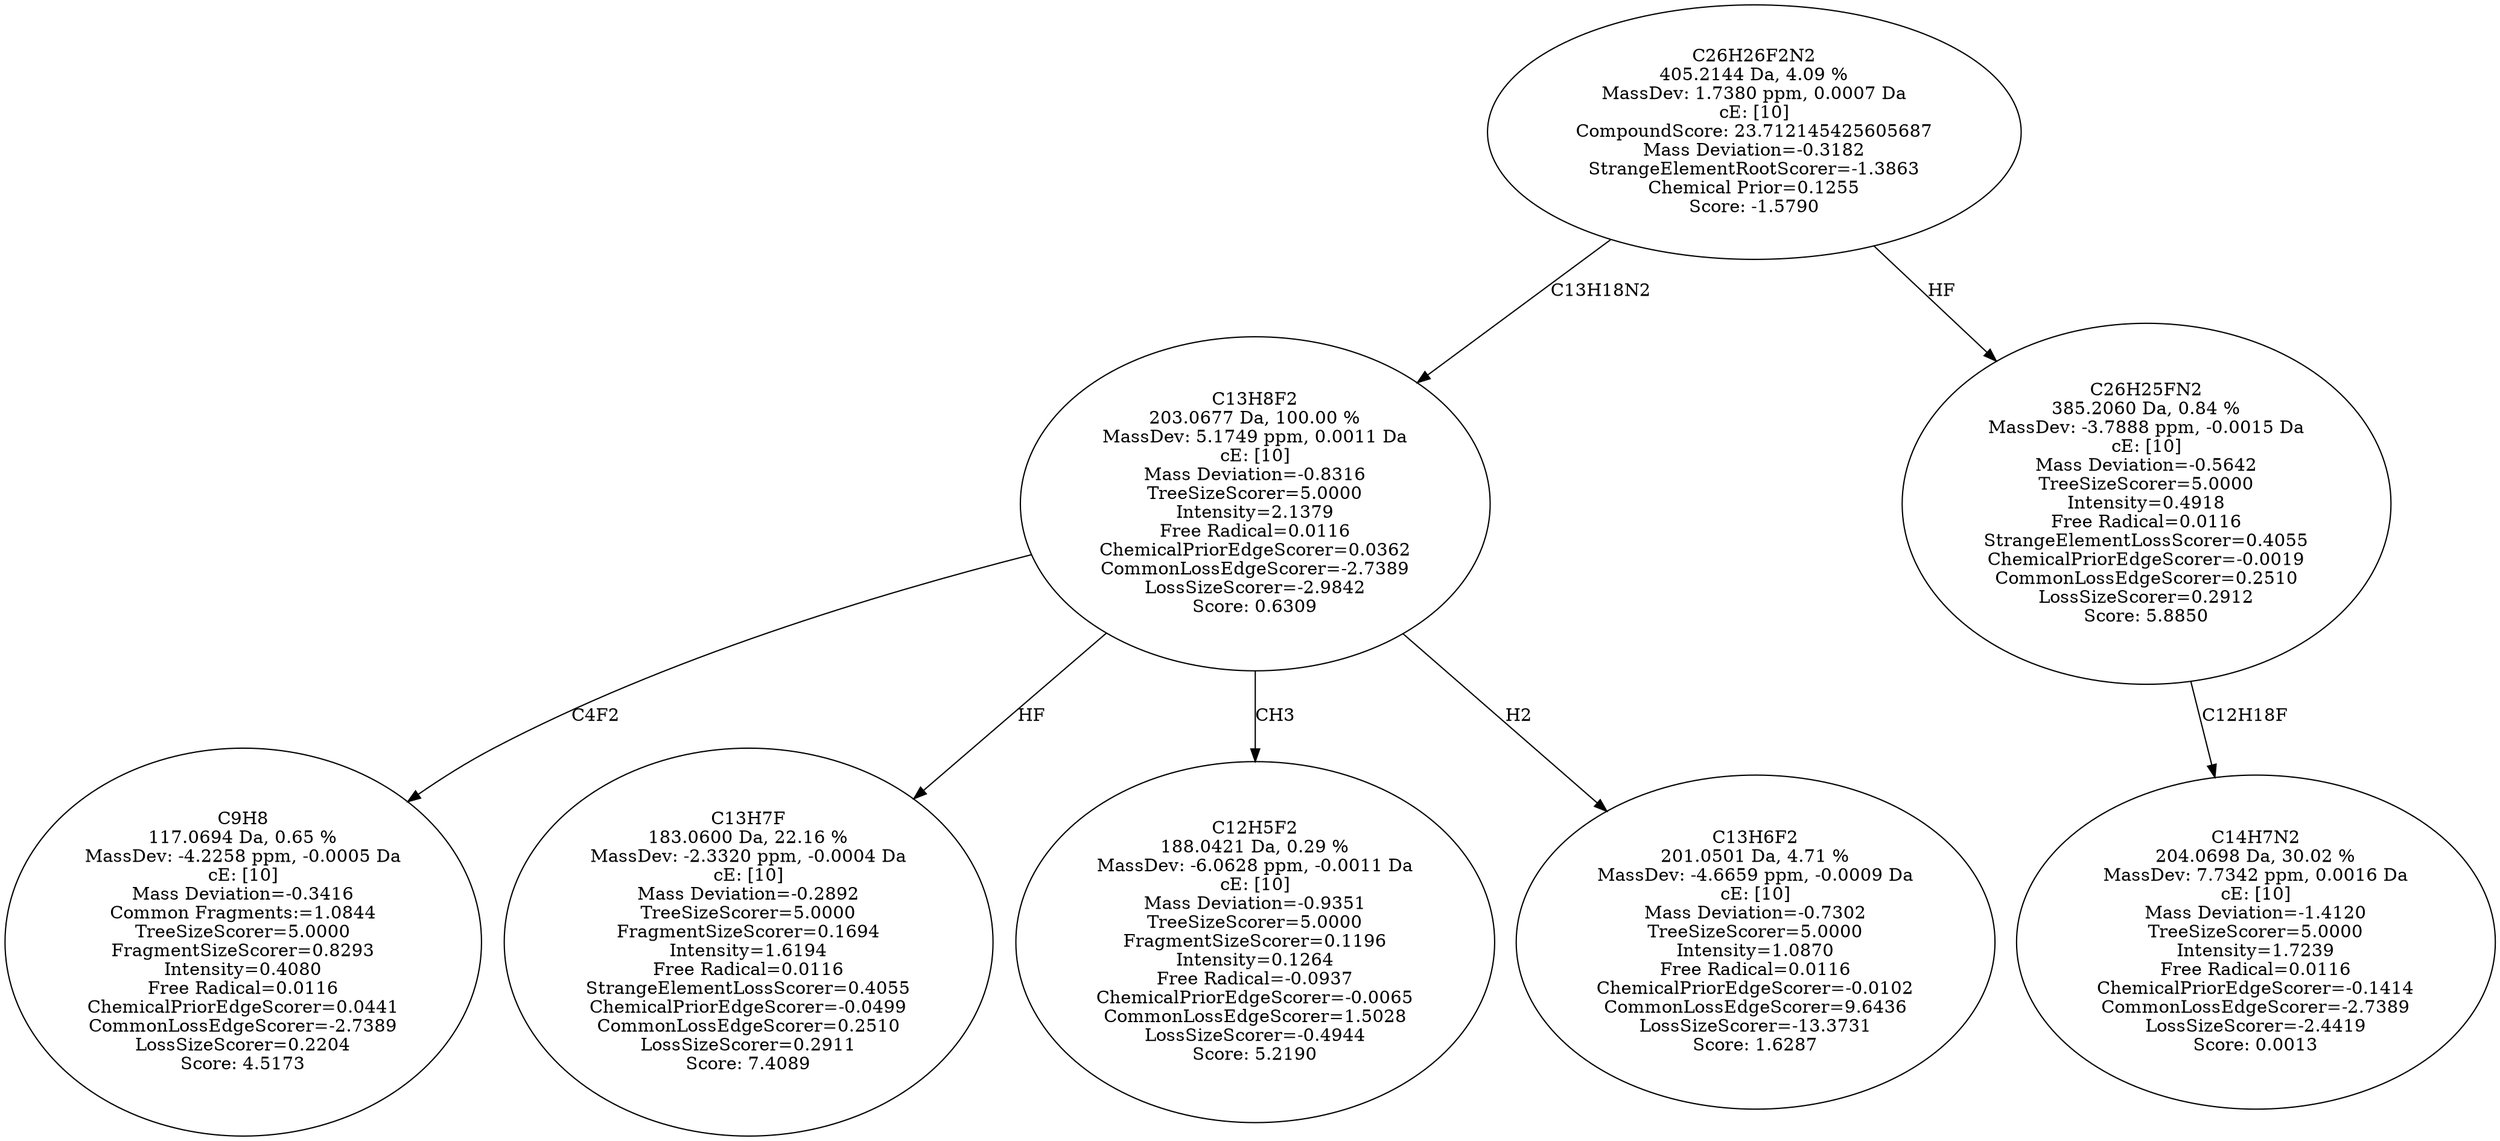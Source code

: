 strict digraph {
v1 [label="C9H8\n117.0694 Da, 0.65 %\nMassDev: -4.2258 ppm, -0.0005 Da\ncE: [10]\nMass Deviation=-0.3416\nCommon Fragments:=1.0844\nTreeSizeScorer=5.0000\nFragmentSizeScorer=0.8293\nIntensity=0.4080\nFree Radical=0.0116\nChemicalPriorEdgeScorer=0.0441\nCommonLossEdgeScorer=-2.7389\nLossSizeScorer=0.2204\nScore: 4.5173"];
v2 [label="C13H7F\n183.0600 Da, 22.16 %\nMassDev: -2.3320 ppm, -0.0004 Da\ncE: [10]\nMass Deviation=-0.2892\nTreeSizeScorer=5.0000\nFragmentSizeScorer=0.1694\nIntensity=1.6194\nFree Radical=0.0116\nStrangeElementLossScorer=0.4055\nChemicalPriorEdgeScorer=-0.0499\nCommonLossEdgeScorer=0.2510\nLossSizeScorer=0.2911\nScore: 7.4089"];
v3 [label="C12H5F2\n188.0421 Da, 0.29 %\nMassDev: -6.0628 ppm, -0.0011 Da\ncE: [10]\nMass Deviation=-0.9351\nTreeSizeScorer=5.0000\nFragmentSizeScorer=0.1196\nIntensity=0.1264\nFree Radical=-0.0937\nChemicalPriorEdgeScorer=-0.0065\nCommonLossEdgeScorer=1.5028\nLossSizeScorer=-0.4944\nScore: 5.2190"];
v4 [label="C13H6F2\n201.0501 Da, 4.71 %\nMassDev: -4.6659 ppm, -0.0009 Da\ncE: [10]\nMass Deviation=-0.7302\nTreeSizeScorer=5.0000\nIntensity=1.0870\nFree Radical=0.0116\nChemicalPriorEdgeScorer=-0.0102\nCommonLossEdgeScorer=9.6436\nLossSizeScorer=-13.3731\nScore: 1.6287"];
v5 [label="C13H8F2\n203.0677 Da, 100.00 %\nMassDev: 5.1749 ppm, 0.0011 Da\ncE: [10]\nMass Deviation=-0.8316\nTreeSizeScorer=5.0000\nIntensity=2.1379\nFree Radical=0.0116\nChemicalPriorEdgeScorer=0.0362\nCommonLossEdgeScorer=-2.7389\nLossSizeScorer=-2.9842\nScore: 0.6309"];
v6 [label="C14H7N2\n204.0698 Da, 30.02 %\nMassDev: 7.7342 ppm, 0.0016 Da\ncE: [10]\nMass Deviation=-1.4120\nTreeSizeScorer=5.0000\nIntensity=1.7239\nFree Radical=0.0116\nChemicalPriorEdgeScorer=-0.1414\nCommonLossEdgeScorer=-2.7389\nLossSizeScorer=-2.4419\nScore: 0.0013"];
v7 [label="C26H25FN2\n385.2060 Da, 0.84 %\nMassDev: -3.7888 ppm, -0.0015 Da\ncE: [10]\nMass Deviation=-0.5642\nTreeSizeScorer=5.0000\nIntensity=0.4918\nFree Radical=0.0116\nStrangeElementLossScorer=0.4055\nChemicalPriorEdgeScorer=-0.0019\nCommonLossEdgeScorer=0.2510\nLossSizeScorer=0.2912\nScore: 5.8850"];
v8 [label="C26H26F2N2\n405.2144 Da, 4.09 %\nMassDev: 1.7380 ppm, 0.0007 Da\ncE: [10]\nCompoundScore: 23.712145425605687\nMass Deviation=-0.3182\nStrangeElementRootScorer=-1.3863\nChemical Prior=0.1255\nScore: -1.5790"];
v5 -> v1 [label="C4F2"];
v5 -> v2 [label="HF"];
v5 -> v3 [label="CH3"];
v5 -> v4 [label="H2"];
v8 -> v5 [label="C13H18N2"];
v7 -> v6 [label="C12H18F"];
v8 -> v7 [label="HF"];
}